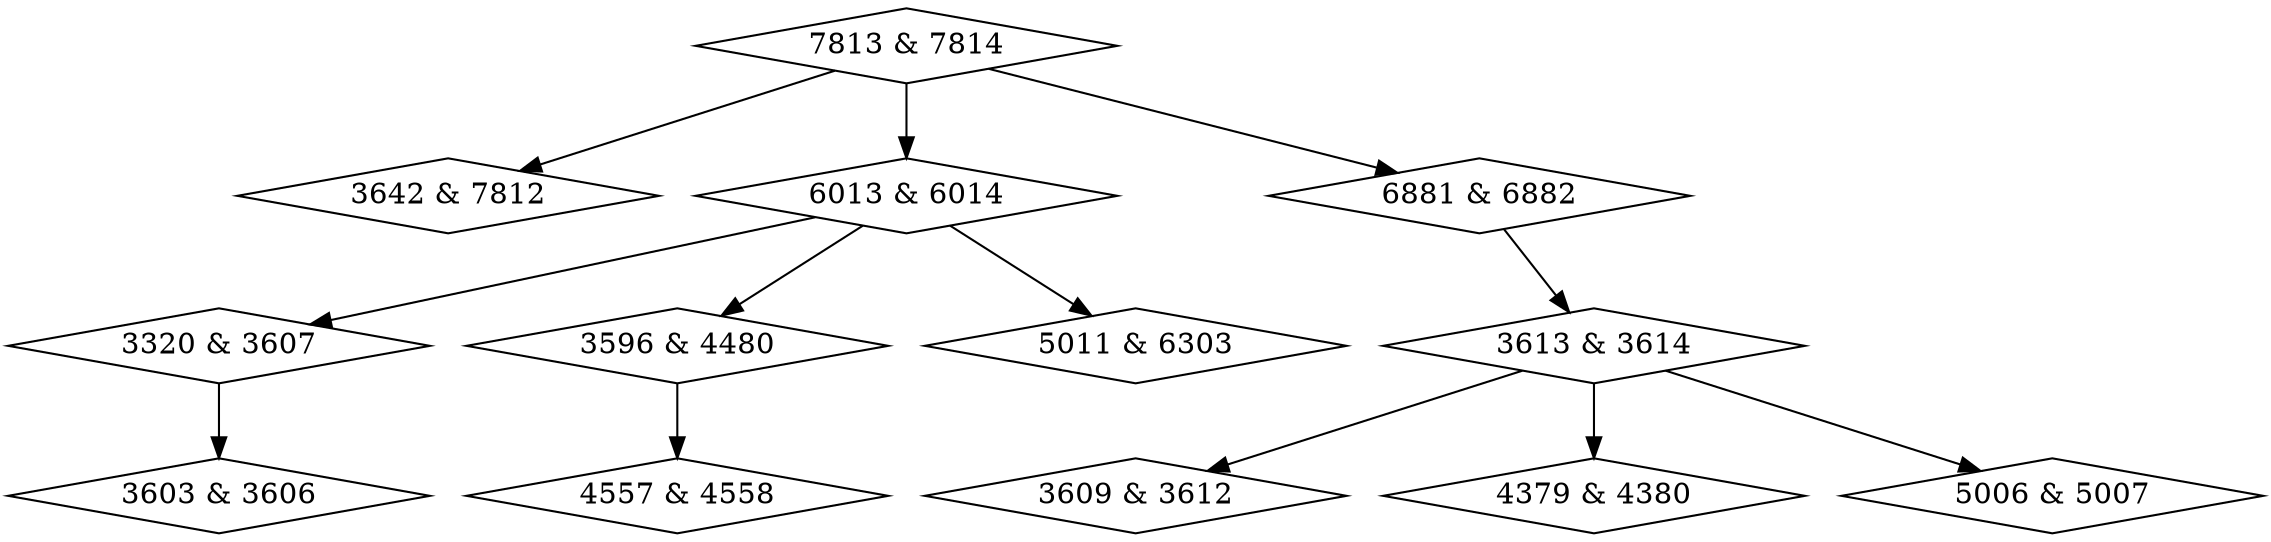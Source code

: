 digraph {
0 [label = "3320 & 3607", shape = diamond];
1 [label = "3596 & 4480", shape = diamond];
2 [label = "3603 & 3606", shape = diamond];
3 [label = "3609 & 3612", shape = diamond];
4 [label = "3613 & 3614", shape = diamond];
5 [label = "3642 & 7812", shape = diamond];
6 [label = "4379 & 4380", shape = diamond];
7 [label = "4557 & 4558", shape = diamond];
8 [label = "5006 & 5007", shape = diamond];
9 [label = "5011 & 6303", shape = diamond];
10 [label = "6013 & 6014", shape = diamond];
11 [label = "6881 & 6882", shape = diamond];
12 [label = "7813 & 7814", shape = diamond];
0->2;
1->7;
4->3;
4->6;
4->8;
10->0;
10->1;
10->9;
11->4;
12->5;
12->10;
12->11;
}
